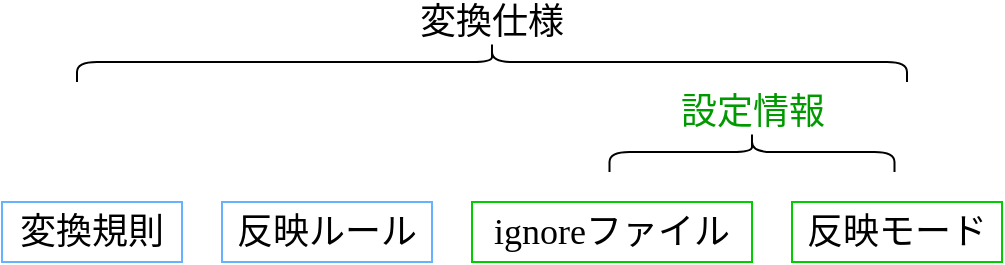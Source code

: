 <mxfile>
    <diagram id="SogAj66ykhWvAEh30I8w" name="ページ1">
        <mxGraphModel dx="746" dy="813" grid="1" gridSize="10" guides="1" tooltips="1" connect="1" arrows="1" fold="1" page="1" pageScale="1" pageWidth="583" pageHeight="413" math="0" shadow="0">
            <root>
                <mxCell id="0"/>
                <mxCell id="1" parent="0"/>
                <mxCell id="2" value="&lt;font style=&quot;font-size: 18px;&quot;&gt;変換仕様&lt;/font&gt;" style="text;html=1;strokeColor=none;fillColor=none;align=center;verticalAlign=middle;whiteSpace=wrap;rounded=0;fontFamily=Noto Sans JP;fontSource=https%3A%2F%2Ffonts.googleapis.com%2Fcss%3Ffamily%3DNoto%2BSans%2BJP;" parent="1" vertex="1">
                    <mxGeometry x="205" y="10" width="80" height="20" as="geometry"/>
                </mxCell>
                <mxCell id="5" value="&lt;font style=&quot;font-size: 18px;&quot;&gt;変換規則&lt;/font&gt;" style="text;html=1;strokeColor=#66B2FF;fillColor=none;align=center;verticalAlign=middle;whiteSpace=wrap;rounded=0;fontFamily=Noto Sans JP;fontSource=https%3A%2F%2Ffonts.googleapis.com%2Fcss%3Ffamily%3DNoto%2BSans%2BJP;" parent="1" vertex="1">
                    <mxGeometry y="110" width="90" height="30" as="geometry"/>
                </mxCell>
                <mxCell id="11" value="&lt;font style=&quot;font-size: 18px;&quot;&gt;ignoreファイル&lt;/font&gt;" style="text;html=1;strokeColor=#00CC00;fillColor=none;align=center;verticalAlign=middle;whiteSpace=wrap;rounded=0;fontFamily=Noto Sans JP;fontSource=https%3A%2F%2Ffonts.googleapis.com%2Fcss%3Ffamily%3DNoto%2BSans%2BJP;" parent="1" vertex="1">
                    <mxGeometry x="235" y="110" width="140" height="30" as="geometry"/>
                </mxCell>
                <mxCell id="12" value="&lt;font style=&quot;font-size: 18px;&quot;&gt;反映ルール&lt;/font&gt;" style="text;html=1;strokeColor=#66B2FF;fillColor=none;align=center;verticalAlign=middle;whiteSpace=wrap;rounded=0;fontFamily=Noto Sans JP;fontSource=https%3A%2F%2Ffonts.googleapis.com%2Fcss%3Ffamily%3DNoto%2BSans%2BJP;" parent="1" vertex="1">
                    <mxGeometry x="110" y="110" width="105" height="30" as="geometry"/>
                </mxCell>
                <mxCell id="13" value="&lt;font style=&quot;font-size: 18px;&quot;&gt;反映モード&lt;/font&gt;" style="text;html=1;strokeColor=#00CC00;fillColor=none;align=center;verticalAlign=middle;whiteSpace=wrap;rounded=0;fontFamily=Noto Sans JP;fontSource=https%3A%2F%2Ffonts.googleapis.com%2Fcss%3Ffamily%3DNoto%2BSans%2BJP;" parent="1" vertex="1">
                    <mxGeometry x="395" y="110" width="105" height="30" as="geometry"/>
                </mxCell>
                <mxCell id="41" value="&lt;font style=&quot;font-size: 18px;&quot; color=&quot;#009900&quot;&gt;設定情報&lt;/font&gt;" style="text;html=1;strokeColor=none;fillColor=none;align=center;verticalAlign=middle;whiteSpace=wrap;rounded=0;dashed=1;dashPattern=8 8;fontSize=16;fontFamily=Noto Sans JP;fontSource=https%3A%2F%2Ffonts.googleapis.com%2Fcss%3Ffamily%3DNoto%2BSans%2BJP;" parent="1" vertex="1">
                    <mxGeometry x="337.5" y="55" width="75" height="20" as="geometry"/>
                </mxCell>
                <mxCell id="71" value="" style="shape=curlyBracket;whiteSpace=wrap;html=1;rounded=1;labelPosition=left;verticalLabelPosition=middle;align=right;verticalAlign=middle;direction=south;fontFamily=Noto Sans JP;fontSource=https%3A%2F%2Ffonts.googleapis.com%2Fcss%3Ffamily%3DNoto%2BSans%2BJP;" parent="1" vertex="1">
                    <mxGeometry x="37.5" y="30" width="415" height="20" as="geometry"/>
                </mxCell>
                <mxCell id="72" value="" style="shape=curlyBracket;whiteSpace=wrap;html=1;rounded=1;labelPosition=left;verticalLabelPosition=middle;align=right;verticalAlign=middle;direction=south;fontFamily=Noto Sans JP;fontSource=https%3A%2F%2Ffonts.googleapis.com%2Fcss%3Ffamily%3DNoto%2BSans%2BJP;" parent="1" vertex="1">
                    <mxGeometry x="303.75" y="75" width="142.5" height="20" as="geometry"/>
                </mxCell>
            </root>
        </mxGraphModel>
    </diagram>
</mxfile>